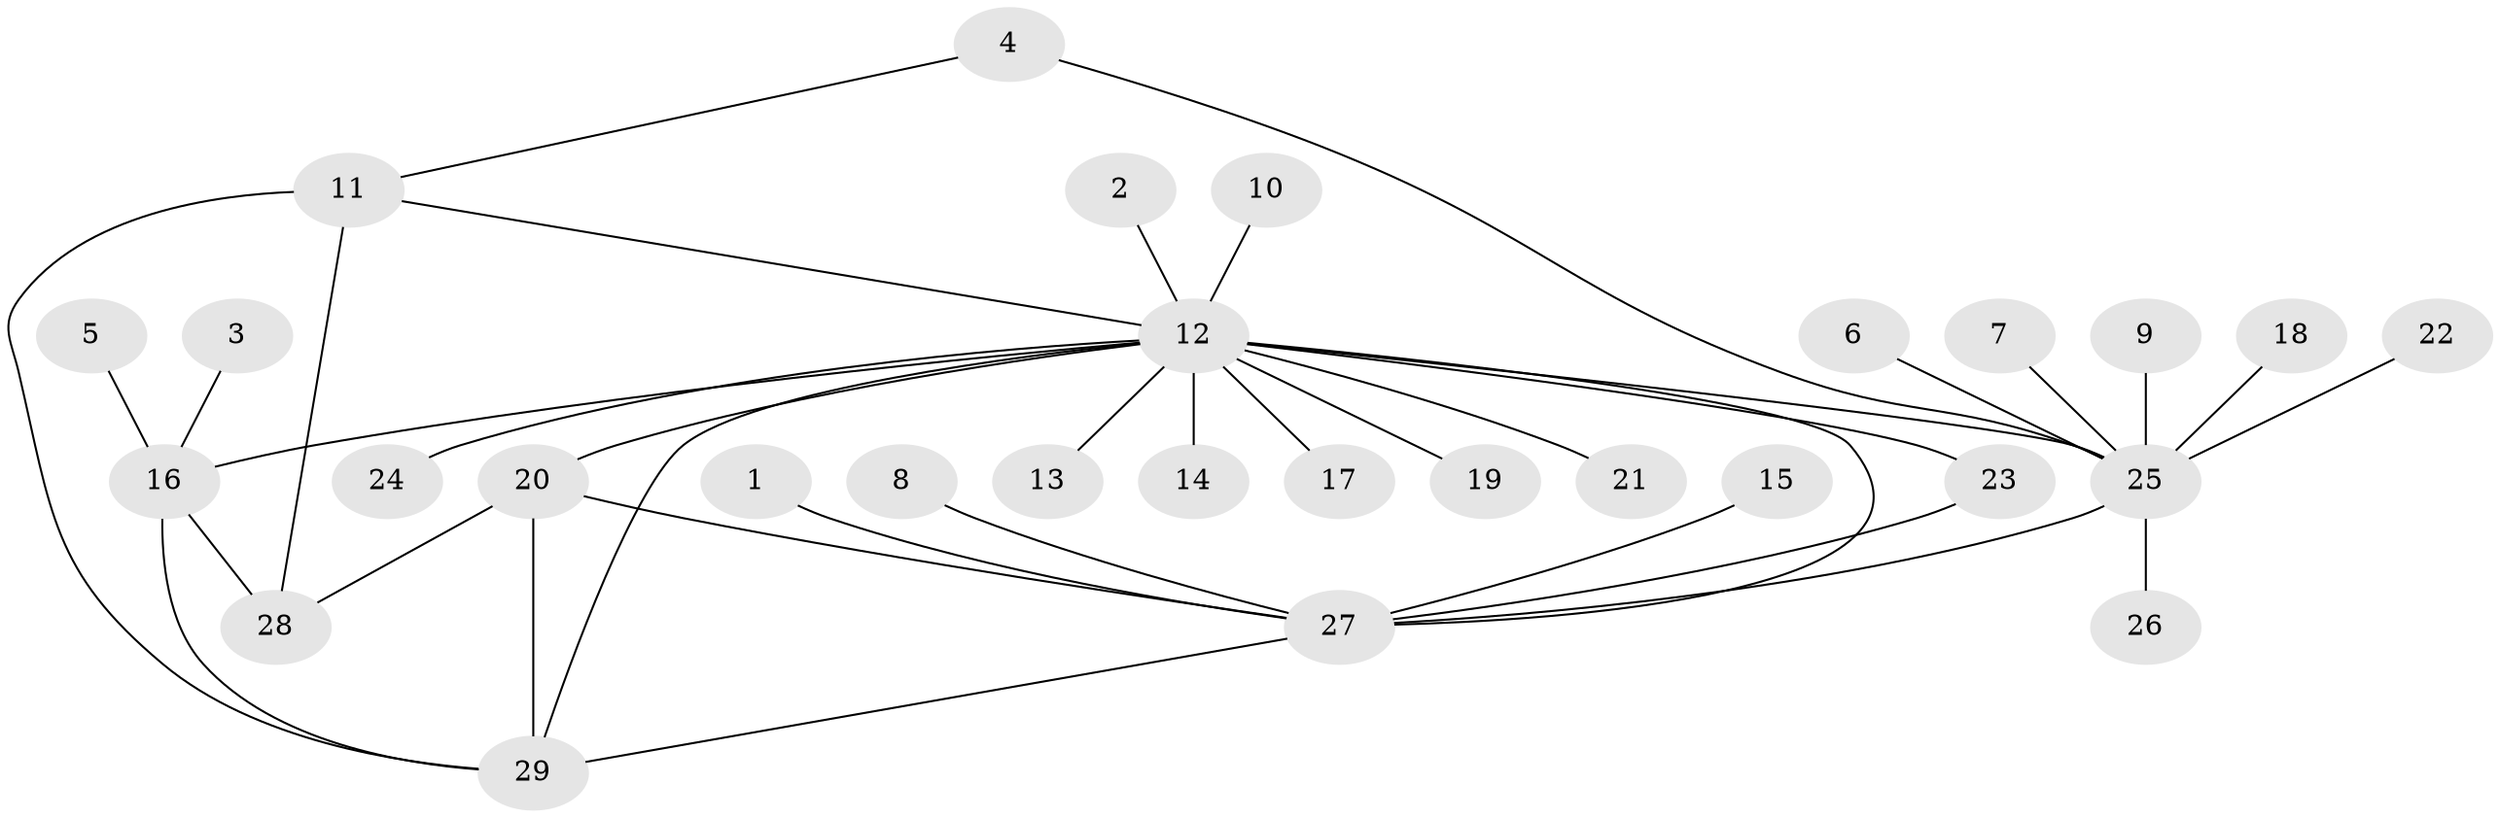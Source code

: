 // original degree distribution, {12: 0.017543859649122806, 2: 0.19298245614035087, 21: 0.017543859649122806, 11: 0.017543859649122806, 1: 0.5789473684210527, 7: 0.017543859649122806, 6: 0.03508771929824561, 3: 0.03508771929824561, 5: 0.03508771929824561, 4: 0.05263157894736842}
// Generated by graph-tools (version 1.1) at 2025/01/03/09/25 03:01:38]
// undirected, 29 vertices, 38 edges
graph export_dot {
graph [start="1"]
  node [color=gray90,style=filled];
  1;
  2;
  3;
  4;
  5;
  6;
  7;
  8;
  9;
  10;
  11;
  12;
  13;
  14;
  15;
  16;
  17;
  18;
  19;
  20;
  21;
  22;
  23;
  24;
  25;
  26;
  27;
  28;
  29;
  1 -- 27 [weight=1.0];
  2 -- 12 [weight=1.0];
  3 -- 16 [weight=1.0];
  4 -- 11 [weight=1.0];
  4 -- 25 [weight=1.0];
  5 -- 16 [weight=1.0];
  6 -- 25 [weight=1.0];
  7 -- 25 [weight=1.0];
  8 -- 27 [weight=1.0];
  9 -- 25 [weight=1.0];
  10 -- 12 [weight=1.0];
  11 -- 12 [weight=1.0];
  11 -- 28 [weight=1.0];
  11 -- 29 [weight=2.0];
  12 -- 13 [weight=1.0];
  12 -- 14 [weight=1.0];
  12 -- 16 [weight=1.0];
  12 -- 17 [weight=1.0];
  12 -- 19 [weight=1.0];
  12 -- 20 [weight=1.0];
  12 -- 21 [weight=1.0];
  12 -- 23 [weight=1.0];
  12 -- 24 [weight=1.0];
  12 -- 25 [weight=2.0];
  12 -- 27 [weight=1.0];
  12 -- 29 [weight=2.0];
  15 -- 27 [weight=1.0];
  16 -- 28 [weight=1.0];
  16 -- 29 [weight=1.0];
  18 -- 25 [weight=1.0];
  20 -- 27 [weight=1.0];
  20 -- 28 [weight=1.0];
  20 -- 29 [weight=2.0];
  22 -- 25 [weight=1.0];
  23 -- 27 [weight=1.0];
  25 -- 26 [weight=1.0];
  25 -- 27 [weight=1.0];
  27 -- 29 [weight=1.0];
}
